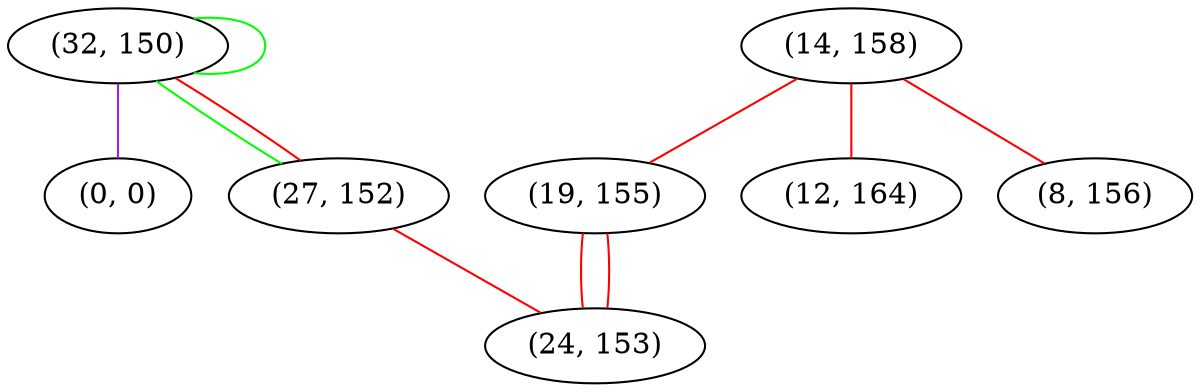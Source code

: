 graph "" {
"(32, 150)";
"(0, 0)";
"(14, 158)";
"(27, 152)";
"(19, 155)";
"(24, 153)";
"(12, 164)";
"(8, 156)";
"(32, 150)" -- "(27, 152)"  [color=green, key=0, weight=2];
"(32, 150)" -- "(27, 152)"  [color=red, key=1, weight=1];
"(32, 150)" -- "(32, 150)"  [color=green, key=0, weight=2];
"(32, 150)" -- "(0, 0)"  [color=purple, key=0, weight=4];
"(14, 158)" -- "(12, 164)"  [color=red, key=0, weight=1];
"(14, 158)" -- "(19, 155)"  [color=red, key=0, weight=1];
"(14, 158)" -- "(8, 156)"  [color=red, key=0, weight=1];
"(27, 152)" -- "(24, 153)"  [color=red, key=0, weight=1];
"(19, 155)" -- "(24, 153)"  [color=red, key=0, weight=1];
"(19, 155)" -- "(24, 153)"  [color=red, key=1, weight=1];
}
